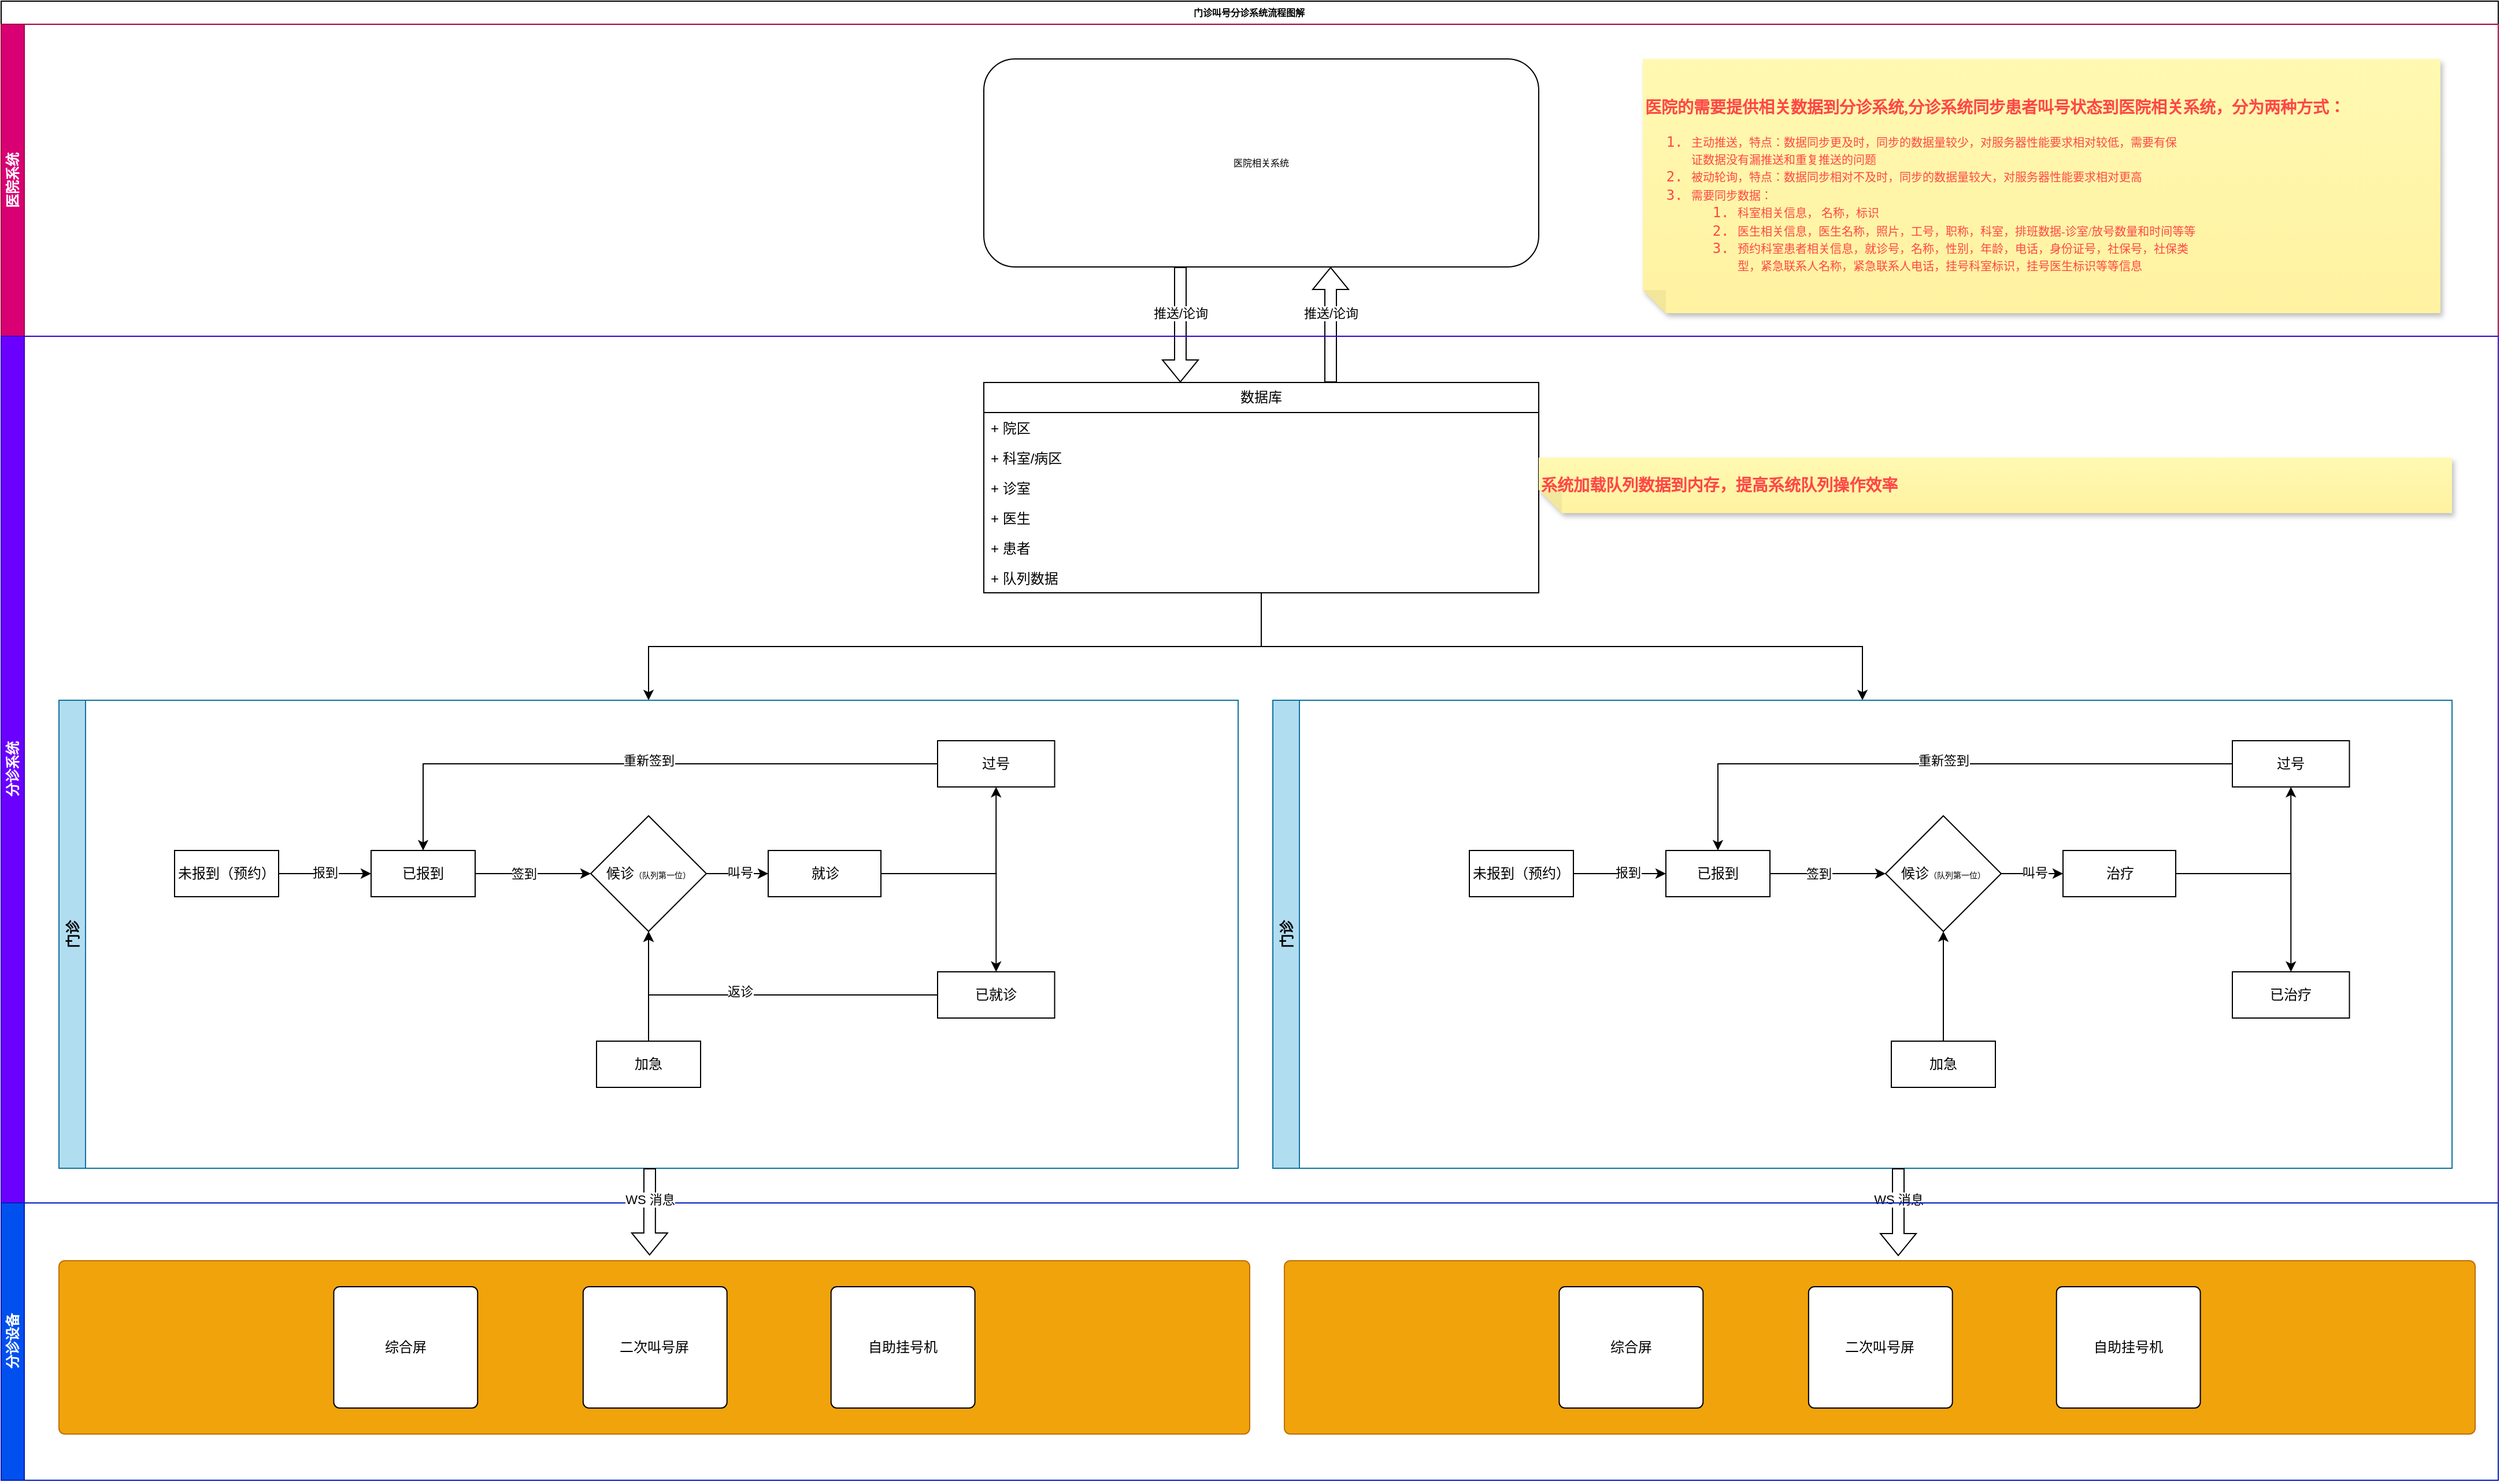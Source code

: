 <mxfile version="21.5.1" type="device">
  <diagram name="Page-1" id="c7488fd3-1785-93aa-aadb-54a6760d102a">
    <mxGraphModel dx="2726" dy="1926" grid="1" gridSize="10" guides="1" tooltips="1" connect="1" arrows="1" fold="1" page="1" pageScale="1" pageWidth="1100" pageHeight="850" background="none" math="0" shadow="0">
      <root>
        <mxCell id="0" />
        <mxCell id="1" parent="0" />
        <mxCell id="2b4e8129b02d487f-1" value="门诊叫号分诊系统流程图解&amp;nbsp;" style="swimlane;html=1;childLayout=stackLayout;horizontal=1;startSize=20;horizontalStack=0;rounded=0;shadow=0;labelBackgroundColor=none;strokeWidth=1;fontFamily=Verdana;fontSize=8;align=center;" parent="1" vertex="1">
          <mxGeometry x="180" y="30" width="2160" height="1280" as="geometry" />
        </mxCell>
        <mxCell id="2b4e8129b02d487f-2" value="医院系统" style="swimlane;html=1;startSize=20;horizontal=0;fillColor=#d80073;fontColor=#ffffff;strokeColor=#A50040;whiteSpace=wrap;labelBorderColor=none;labelBackgroundColor=none;" parent="2b4e8129b02d487f-1" vertex="1">
          <mxGeometry y="20" width="2160" height="270" as="geometry" />
        </mxCell>
        <mxCell id="2b4e8129b02d487f-6" value="医院相关系统" style="rounded=1;whiteSpace=wrap;html=1;shadow=0;labelBackgroundColor=none;strokeWidth=1;fontFamily=Verdana;fontSize=8;align=center;" parent="2b4e8129b02d487f-2" vertex="1">
          <mxGeometry x="850" y="30" width="480" height="180" as="geometry" />
        </mxCell>
        <mxCell id="lxGZiPCWNOR9Ygy1V4rw-2" value="&lt;pre style=&quot;line-height: 120%;&quot;&gt;&lt;h3&gt;&lt;font style=&quot;font-size: 14px;&quot; face=&quot;Tahoma&quot;&gt;医院的需要提供相关数据到分诊系统,分诊系统同步患者叫号状态到医院相关系统，分为两种方式：&lt;/font&gt;&lt;/h3&gt;&lt;ol&gt;&lt;li&gt;&lt;font style=&quot;font-size: 10px;&quot; face=&quot;Tahoma&quot;&gt;主动推送，特点：数据同步更及时，同步的数据量较少，对服务器性能要求相对较低，需要有保&lt;br&gt;证数据没有漏推送和重复推送的问题&lt;/font&gt;&lt;/li&gt;&lt;li&gt;&lt;font style=&quot;font-size: 10px;&quot; face=&quot;Tahoma&quot;&gt;被动轮询，特点：数据同步相对不及时，同步的数据量较大，对服务器性能要求相对更高&lt;/font&gt;&lt;/li&gt;&lt;li&gt;&lt;font style=&quot;font-size: 10px;&quot; face=&quot;Tahoma&quot;&gt;需要同步数据：&lt;/font&gt;&lt;/li&gt;&lt;ol&gt;&lt;li&gt;&lt;font style=&quot;font-size: 10px;&quot; face=&quot;Tahoma&quot;&gt;科室相关信息， 名称，标识&lt;/font&gt;&lt;/li&gt;&lt;li&gt;&lt;font style=&quot;font-size: 10px;&quot; face=&quot;Tahoma&quot;&gt;医生相关信息，医生名称，照片，工号，职称，科室，排班数据-诊室/放号数量和时间等等&lt;/font&gt;&lt;/li&gt;&lt;li&gt;&lt;font face=&quot;Tahoma&quot;&gt;&lt;span style=&quot;font-size: 10px;&quot;&gt;预约科室患者相关信息，就诊号，名称，性别，年龄，电话，身份证号，社保号，社保类&lt;br&gt;型，紧急联系人名称，紧急联系人电话，挂号科室标识，挂号医生标识等等信息&lt;/span&gt;&lt;/font&gt;&lt;/li&gt;&lt;/ol&gt;&lt;/ol&gt;&lt;/pre&gt;" style="shape=note;html=1;backgroundOutline=1;fontColor=#ff4747;darkOpacity=0.05;fillColor=#FFF9B2;strokeColor=none;fillStyle=solid;direction=west;gradientDirection=north;gradientColor=#FFF2A1;shadow=1;size=20;pointerEvents=1;align=left;labelBorderColor=none;labelBackgroundColor=none;whiteSpace=wrap;" parent="2b4e8129b02d487f-2" vertex="1">
          <mxGeometry x="1420" y="30" width="690" height="220" as="geometry" />
        </mxCell>
        <mxCell id="lxGZiPCWNOR9Ygy1V4rw-13" value="" style="endArrow=classic;html=1;rounded=0;exitX=0.25;exitY=1;exitDx=0;exitDy=0;entryX=0.25;entryY=0;entryDx=0;entryDy=0;shape=flexArrow;" parent="2b4e8129b02d487f-2" edge="1">
          <mxGeometry relative="1" as="geometry">
            <mxPoint x="1020" y="210.0" as="sourcePoint" />
            <mxPoint x="1020" y="310.0" as="targetPoint" />
          </mxGeometry>
        </mxCell>
        <mxCell id="lxGZiPCWNOR9Ygy1V4rw-14" value="推送/论询" style="edgeLabel;resizable=0;html=1;align=center;verticalAlign=middle;" parent="lxGZiPCWNOR9Ygy1V4rw-13" connectable="0" vertex="1">
          <mxGeometry relative="1" as="geometry">
            <mxPoint y="-10" as="offset" />
          </mxGeometry>
        </mxCell>
        <mxCell id="lxGZiPCWNOR9Ygy1V4rw-237" value="" style="endArrow=classic;html=1;rounded=0;exitX=0.5;exitY=0;exitDx=0;exitDy=0;shape=flexArrow;entryX=0.5;entryY=1;entryDx=0;entryDy=0;" parent="2b4e8129b02d487f-2" edge="1">
          <mxGeometry relative="1" as="geometry">
            <mxPoint x="1150" y="310.0" as="sourcePoint" />
            <mxPoint x="1150" y="210.0" as="targetPoint" />
          </mxGeometry>
        </mxCell>
        <mxCell id="lxGZiPCWNOR9Ygy1V4rw-238" value="推送/论询" style="edgeLabel;resizable=0;html=1;align=center;verticalAlign=middle;" parent="lxGZiPCWNOR9Ygy1V4rw-237" connectable="0" vertex="1">
          <mxGeometry relative="1" as="geometry">
            <mxPoint y="-10" as="offset" />
          </mxGeometry>
        </mxCell>
        <mxCell id="2b4e8129b02d487f-3" value="分诊系统" style="swimlane;html=1;startSize=20;horizontal=0;fillColor=#6a00ff;fontColor=#ffffff;strokeColor=#3700CC;" parent="2b4e8129b02d487f-1" vertex="1">
          <mxGeometry y="290" width="2160" height="750" as="geometry" />
        </mxCell>
        <mxCell id="lxGZiPCWNOR9Ygy1V4rw-279" style="edgeStyle=orthogonalEdgeStyle;rounded=0;orthogonalLoop=1;jettySize=auto;html=1;entryX=0.5;entryY=0;entryDx=0;entryDy=0;" parent="2b4e8129b02d487f-3" source="lxGZiPCWNOR9Ygy1V4rw-41" target="lxGZiPCWNOR9Ygy1V4rw-245" edge="1">
          <mxGeometry relative="1" as="geometry" />
        </mxCell>
        <mxCell id="lxGZiPCWNOR9Ygy1V4rw-280" style="edgeStyle=orthogonalEdgeStyle;rounded=0;orthogonalLoop=1;jettySize=auto;html=1;entryX=0.5;entryY=0;entryDx=0;entryDy=0;" parent="2b4e8129b02d487f-3" source="lxGZiPCWNOR9Ygy1V4rw-41" target="lxGZiPCWNOR9Ygy1V4rw-278" edge="1">
          <mxGeometry relative="1" as="geometry" />
        </mxCell>
        <mxCell id="lxGZiPCWNOR9Ygy1V4rw-41" value="数据库" style="swimlane;fontStyle=0;childLayout=stackLayout;horizontal=1;startSize=26;fillColor=none;horizontalStack=0;resizeParent=1;resizeParentMax=0;resizeLast=0;collapsible=1;marginBottom=0;whiteSpace=wrap;html=1;" parent="2b4e8129b02d487f-3" vertex="1">
          <mxGeometry x="850" y="40" width="480" height="182" as="geometry">
            <mxRectangle x="40" y="40" width="80" height="30" as="alternateBounds" />
          </mxGeometry>
        </mxCell>
        <mxCell id="lxGZiPCWNOR9Ygy1V4rw-42" value="+&amp;nbsp;院区" style="text;strokeColor=none;fillColor=none;align=left;verticalAlign=top;spacingLeft=4;spacingRight=4;overflow=hidden;rotatable=0;points=[[0,0.5],[1,0.5]];portConstraint=eastwest;whiteSpace=wrap;html=1;" parent="lxGZiPCWNOR9Ygy1V4rw-41" vertex="1">
          <mxGeometry y="26" width="480" height="26" as="geometry" />
        </mxCell>
        <mxCell id="lxGZiPCWNOR9Ygy1V4rw-43" value="+&amp;nbsp;科室/病区" style="text;strokeColor=none;fillColor=none;align=left;verticalAlign=top;spacingLeft=4;spacingRight=4;overflow=hidden;rotatable=0;points=[[0,0.5],[1,0.5]];portConstraint=eastwest;whiteSpace=wrap;html=1;" parent="lxGZiPCWNOR9Ygy1V4rw-41" vertex="1">
          <mxGeometry y="52" width="480" height="26" as="geometry" />
        </mxCell>
        <mxCell id="lxGZiPCWNOR9Ygy1V4rw-51" value="+&amp;nbsp;诊室&lt;br&gt;" style="text;strokeColor=none;fillColor=none;align=left;verticalAlign=top;spacingLeft=4;spacingRight=4;overflow=hidden;rotatable=0;points=[[0,0.5],[1,0.5]];portConstraint=eastwest;whiteSpace=wrap;html=1;" parent="lxGZiPCWNOR9Ygy1V4rw-41" vertex="1">
          <mxGeometry y="78" width="480" height="26" as="geometry" />
        </mxCell>
        <mxCell id="lxGZiPCWNOR9Ygy1V4rw-44" value="+&amp;nbsp;医生" style="text;strokeColor=none;fillColor=none;align=left;verticalAlign=top;spacingLeft=4;spacingRight=4;overflow=hidden;rotatable=0;points=[[0,0.5],[1,0.5]];portConstraint=eastwest;whiteSpace=wrap;html=1;" parent="lxGZiPCWNOR9Ygy1V4rw-41" vertex="1">
          <mxGeometry y="104" width="480" height="26" as="geometry" />
        </mxCell>
        <mxCell id="lxGZiPCWNOR9Ygy1V4rw-52" value="+&amp;nbsp;患者" style="text;strokeColor=none;fillColor=none;align=left;verticalAlign=top;spacingLeft=4;spacingRight=4;overflow=hidden;rotatable=0;points=[[0,0.5],[1,0.5]];portConstraint=eastwest;whiteSpace=wrap;html=1;" parent="lxGZiPCWNOR9Ygy1V4rw-41" vertex="1">
          <mxGeometry y="130" width="480" height="26" as="geometry" />
        </mxCell>
        <mxCell id="lxGZiPCWNOR9Ygy1V4rw-53" value="+&amp;nbsp;队列数据" style="text;strokeColor=none;fillColor=none;align=left;verticalAlign=top;spacingLeft=4;spacingRight=4;overflow=hidden;rotatable=0;points=[[0,0.5],[1,0.5]];portConstraint=eastwest;whiteSpace=wrap;html=1;" parent="lxGZiPCWNOR9Ygy1V4rw-41" vertex="1">
          <mxGeometry y="156" width="480" height="26" as="geometry" />
        </mxCell>
        <mxCell id="lxGZiPCWNOR9Ygy1V4rw-173" value="" style="edgeStyle=orthogonalEdgeStyle;rounded=0;orthogonalLoop=1;jettySize=auto;html=1;" parent="2b4e8129b02d487f-3" source="lxGZiPCWNOR9Ygy1V4rw-167" target="lxGZiPCWNOR9Ygy1V4rw-172" edge="1">
          <mxGeometry relative="1" as="geometry" />
        </mxCell>
        <mxCell id="lxGZiPCWNOR9Ygy1V4rw-180" value="报到" style="edgeLabel;html=1;align=center;verticalAlign=middle;resizable=0;points=[];" parent="lxGZiPCWNOR9Ygy1V4rw-173" vertex="1" connectable="0">
          <mxGeometry x="-0.003" y="1" relative="1" as="geometry">
            <mxPoint as="offset" />
          </mxGeometry>
        </mxCell>
        <mxCell id="lxGZiPCWNOR9Ygy1V4rw-295" value="" style="edgeStyle=orthogonalEdgeStyle;rounded=0;orthogonalLoop=1;jettySize=auto;html=1;entryX=0;entryY=0.5;entryDx=0;entryDy=0;exitX=1;exitY=0.5;exitDx=0;exitDy=0;" parent="lxGZiPCWNOR9Ygy1V4rw-173" source="lxGZiPCWNOR9Ygy1V4rw-305" target="lxGZiPCWNOR9Ygy1V4rw-297" edge="1">
          <mxGeometry relative="1" as="geometry">
            <mxPoint x="1859.997" y="670" as="sourcePoint" />
            <mxPoint x="1971.24" y="750" as="targetPoint" />
          </mxGeometry>
        </mxCell>
        <mxCell id="lxGZiPCWNOR9Ygy1V4rw-296" value="叫号" style="edgeLabel;html=1;align=center;verticalAlign=middle;resizable=0;points=[];" parent="lxGZiPCWNOR9Ygy1V4rw-295" vertex="1" connectable="0">
          <mxGeometry x="0.073" y="1" relative="1" as="geometry">
            <mxPoint as="offset" />
          </mxGeometry>
        </mxCell>
        <mxCell id="lxGZiPCWNOR9Ygy1V4rw-167" value="未报到（预约）" style="rounded=0;whiteSpace=wrap;html=1;" parent="2b4e8129b02d487f-3" vertex="1">
          <mxGeometry x="150" y="445" width="90" height="40" as="geometry" />
        </mxCell>
        <mxCell id="lxGZiPCWNOR9Ygy1V4rw-186" value="" style="edgeStyle=orthogonalEdgeStyle;rounded=0;orthogonalLoop=1;jettySize=auto;html=1;" parent="2b4e8129b02d487f-3" source="lxGZiPCWNOR9Ygy1V4rw-172" target="lxGZiPCWNOR9Ygy1V4rw-185" edge="1">
          <mxGeometry relative="1" as="geometry" />
        </mxCell>
        <mxCell id="lxGZiPCWNOR9Ygy1V4rw-187" value="签到" style="edgeLabel;html=1;align=center;verticalAlign=middle;resizable=0;points=[];" parent="lxGZiPCWNOR9Ygy1V4rw-186" vertex="1" connectable="0">
          <mxGeometry x="-0.161" relative="1" as="geometry">
            <mxPoint as="offset" />
          </mxGeometry>
        </mxCell>
        <mxCell id="lxGZiPCWNOR9Ygy1V4rw-172" value="已报到" style="rounded=0;whiteSpace=wrap;html=1;" parent="2b4e8129b02d487f-3" vertex="1">
          <mxGeometry x="320" y="445" width="90" height="40" as="geometry" />
        </mxCell>
        <mxCell id="lxGZiPCWNOR9Ygy1V4rw-179" value="" style="edgeStyle=orthogonalEdgeStyle;rounded=0;orthogonalLoop=1;jettySize=auto;html=1;entryX=0;entryY=0.5;entryDx=0;entryDy=0;exitX=1;exitY=0.5;exitDx=0;exitDy=0;" parent="2b4e8129b02d487f-3" source="lxGZiPCWNOR9Ygy1V4rw-185" target="lxGZiPCWNOR9Ygy1V4rw-178" edge="1">
          <mxGeometry relative="1" as="geometry">
            <mxPoint x="559.997" y="350" as="sourcePoint" />
            <mxPoint x="671.24" y="430" as="targetPoint" />
          </mxGeometry>
        </mxCell>
        <mxCell id="lxGZiPCWNOR9Ygy1V4rw-183" value="叫号" style="edgeLabel;html=1;align=center;verticalAlign=middle;resizable=0;points=[];" parent="lxGZiPCWNOR9Ygy1V4rw-179" vertex="1" connectable="0">
          <mxGeometry x="0.073" y="1" relative="1" as="geometry">
            <mxPoint as="offset" />
          </mxGeometry>
        </mxCell>
        <mxCell id="lxGZiPCWNOR9Ygy1V4rw-191" value="" style="edgeStyle=orthogonalEdgeStyle;rounded=0;orthogonalLoop=1;jettySize=auto;html=1;" parent="2b4e8129b02d487f-3" source="lxGZiPCWNOR9Ygy1V4rw-178" target="lxGZiPCWNOR9Ygy1V4rw-190" edge="1">
          <mxGeometry relative="1" as="geometry" />
        </mxCell>
        <mxCell id="lxGZiPCWNOR9Ygy1V4rw-241" style="edgeStyle=orthogonalEdgeStyle;rounded=0;orthogonalLoop=1;jettySize=auto;html=1;entryX=0.5;entryY=1;entryDx=0;entryDy=0;" parent="2b4e8129b02d487f-3" source="lxGZiPCWNOR9Ygy1V4rw-178" target="lxGZiPCWNOR9Ygy1V4rw-240" edge="1">
          <mxGeometry relative="1" as="geometry" />
        </mxCell>
        <mxCell id="lxGZiPCWNOR9Ygy1V4rw-178" value="就诊" style="whiteSpace=wrap;html=1;rounded=0;" parent="2b4e8129b02d487f-3" vertex="1">
          <mxGeometry x="663.5" y="445" width="97.5" height="40" as="geometry" />
        </mxCell>
        <mxCell id="lxGZiPCWNOR9Ygy1V4rw-185" value="候诊&lt;font style=&quot;border-color: var(--border-color); font-size: 7px;&quot;&gt;（队列第一位）&lt;/font&gt;" style="rhombus;whiteSpace=wrap;html=1;rounded=0;" parent="2b4e8129b02d487f-3" vertex="1">
          <mxGeometry x="510" y="415" width="100" height="100" as="geometry" />
        </mxCell>
        <mxCell id="lxGZiPCWNOR9Ygy1V4rw-192" style="edgeStyle=orthogonalEdgeStyle;rounded=0;orthogonalLoop=1;jettySize=auto;html=1;entryX=0.5;entryY=1;entryDx=0;entryDy=0;" parent="2b4e8129b02d487f-3" source="lxGZiPCWNOR9Ygy1V4rw-190" target="lxGZiPCWNOR9Ygy1V4rw-185" edge="1">
          <mxGeometry relative="1" as="geometry">
            <Array as="points">
              <mxPoint x="830" y="570" />
              <mxPoint x="560" y="570" />
            </Array>
          </mxGeometry>
        </mxCell>
        <mxCell id="lxGZiPCWNOR9Ygy1V4rw-195" value="返诊" style="edgeLabel;html=1;align=center;verticalAlign=middle;resizable=0;points=[];" parent="lxGZiPCWNOR9Ygy1V4rw-192" vertex="1" connectable="0">
          <mxGeometry x="0.124" y="-3" relative="1" as="geometry">
            <mxPoint as="offset" />
          </mxGeometry>
        </mxCell>
        <mxCell id="lxGZiPCWNOR9Ygy1V4rw-190" value="已就诊" style="whiteSpace=wrap;html=1;rounded=0;" parent="2b4e8129b02d487f-3" vertex="1">
          <mxGeometry x="810" y="550" width="101.25" height="40" as="geometry" />
        </mxCell>
        <mxCell id="lxGZiPCWNOR9Ygy1V4rw-228" value="" style="edgeStyle=orthogonalEdgeStyle;rounded=0;orthogonalLoop=1;jettySize=auto;html=1;" parent="2b4e8129b02d487f-3" source="lxGZiPCWNOR9Ygy1V4rw-225" target="lxGZiPCWNOR9Ygy1V4rw-185" edge="1">
          <mxGeometry relative="1" as="geometry" />
        </mxCell>
        <mxCell id="lxGZiPCWNOR9Ygy1V4rw-225" value="加急" style="rounded=0;whiteSpace=wrap;html=1;" parent="2b4e8129b02d487f-3" vertex="1">
          <mxGeometry x="515" y="610" width="90" height="40" as="geometry" />
        </mxCell>
        <mxCell id="lxGZiPCWNOR9Ygy1V4rw-239" value="&lt;pre style=&quot;line-height: 120%;&quot;&gt;&lt;h3&gt;系统加载队列数据到内存，提高系统队列操作效率&lt;/h3&gt;&lt;/pre&gt;" style="shape=note;html=1;backgroundOutline=1;fontColor=#ff4747;darkOpacity=0.05;fillColor=#FFF9B2;strokeColor=none;fillStyle=solid;direction=west;gradientDirection=north;gradientColor=#FFF2A1;shadow=1;size=20;pointerEvents=1;align=left;labelBorderColor=none;labelBackgroundColor=none;whiteSpace=wrap;" parent="2b4e8129b02d487f-3" vertex="1">
          <mxGeometry x="1330" y="105" width="790" height="48" as="geometry" />
        </mxCell>
        <mxCell id="lxGZiPCWNOR9Ygy1V4rw-242" style="edgeStyle=orthogonalEdgeStyle;rounded=0;orthogonalLoop=1;jettySize=auto;html=1;entryX=0.5;entryY=0;entryDx=0;entryDy=0;" parent="2b4e8129b02d487f-3" source="lxGZiPCWNOR9Ygy1V4rw-240" target="lxGZiPCWNOR9Ygy1V4rw-172" edge="1">
          <mxGeometry relative="1" as="geometry">
            <mxPoint x="560" y="370" as="targetPoint" />
            <Array as="points">
              <mxPoint x="365" y="370" />
            </Array>
          </mxGeometry>
        </mxCell>
        <mxCell id="lxGZiPCWNOR9Ygy1V4rw-243" value="重新签到" style="edgeLabel;html=1;align=center;verticalAlign=middle;resizable=0;points=[];" parent="lxGZiPCWNOR9Ygy1V4rw-242" vertex="1" connectable="0">
          <mxGeometry x="-0.032" y="-3" relative="1" as="geometry">
            <mxPoint x="1" as="offset" />
          </mxGeometry>
        </mxCell>
        <mxCell id="lxGZiPCWNOR9Ygy1V4rw-240" value="过号" style="whiteSpace=wrap;html=1;rounded=0;" parent="2b4e8129b02d487f-3" vertex="1">
          <mxGeometry x="810" y="350" width="101.25" height="40" as="geometry" />
        </mxCell>
        <mxCell id="lxGZiPCWNOR9Ygy1V4rw-245" value="门诊" style="swimlane;horizontal=0;whiteSpace=wrap;html=1;fillColor=#b1ddf0;strokeColor=#10739e;" parent="2b4e8129b02d487f-3" vertex="1">
          <mxGeometry x="50" y="315" width="1020" height="405" as="geometry" />
        </mxCell>
        <mxCell id="lxGZiPCWNOR9Ygy1V4rw-278" value="门诊" style="swimlane;horizontal=0;whiteSpace=wrap;html=1;fillColor=#b1ddf0;strokeColor=#10739e;" parent="2b4e8129b02d487f-3" vertex="1">
          <mxGeometry x="1100" y="315" width="1020" height="405" as="geometry" />
        </mxCell>
        <mxCell id="QrbaOr57LtG43BCPD-Ri-7" value="" style="endArrow=classic;html=1;rounded=0;entryX=0.992;entryY=-0.03;entryDx=0;entryDy=0;entryPerimeter=0;shape=flexArrow;" edge="1" parent="2b4e8129b02d487f-3">
          <mxGeometry y="1040" relative="1" as="geometry">
            <mxPoint x="1641" y="720" as="sourcePoint" />
            <mxPoint x="1641" y="796" as="targetPoint" />
          </mxGeometry>
        </mxCell>
        <mxCell id="QrbaOr57LtG43BCPD-Ri-8" value="WS 消息" style="edgeLabel;html=1;align=center;verticalAlign=middle;resizable=0;points=[];" vertex="1" connectable="0" parent="QrbaOr57LtG43BCPD-Ri-7">
          <mxGeometry x="-0.298" relative="1" as="geometry">
            <mxPoint as="offset" />
          </mxGeometry>
        </mxCell>
        <mxCell id="2b4e8129b02d487f-4" value="分诊设备" style="swimlane;html=1;startSize=20;horizontal=0;fillColor=#0050ef;fontColor=#ffffff;strokeColor=#001DBC;" parent="2b4e8129b02d487f-1" vertex="1">
          <mxGeometry y="1040" width="2160" height="240" as="geometry" />
        </mxCell>
        <mxCell id="lxGZiPCWNOR9Ygy1V4rw-21" value="" style="rounded=1;absoluteArcSize=1;html=1;arcSize=10;fillColor=#f0a30a;fontColor=#000000;strokeColor=#BD7000;" parent="2b4e8129b02d487f-4" vertex="1">
          <mxGeometry x="50" y="50" width="1030" height="150" as="geometry" />
        </mxCell>
        <mxCell id="lxGZiPCWNOR9Ygy1V4rw-22" value="" style="html=1;shape=mxgraph.er.anchor;whiteSpace=wrap;" parent="lxGZiPCWNOR9Ygy1V4rw-21" vertex="1">
          <mxGeometry width="515" height="150" as="geometry" />
        </mxCell>
        <mxCell id="lxGZiPCWNOR9Ygy1V4rw-27" value="" style="group" parent="lxGZiPCWNOR9Ygy1V4rw-21" vertex="1" connectable="0">
          <mxGeometry x="219.93" y="7.5" width="590.139" height="135" as="geometry" />
        </mxCell>
        <mxCell id="lxGZiPCWNOR9Ygy1V4rw-23" value="综合屏" style="rounded=1;absoluteArcSize=1;html=1;arcSize=10;whiteSpace=wrap;points=[];" parent="lxGZiPCWNOR9Ygy1V4rw-27" vertex="1">
          <mxGeometry x="17.78" y="15" width="124.43" height="105" as="geometry" />
        </mxCell>
        <mxCell id="lxGZiPCWNOR9Ygy1V4rw-24" value="二次叫号屏" style="rounded=1;absoluteArcSize=1;html=1;arcSize=10;whiteSpace=wrap;points=[];" parent="lxGZiPCWNOR9Ygy1V4rw-27" vertex="1">
          <mxGeometry x="233.49" y="15" width="124.43" height="105" as="geometry" />
        </mxCell>
        <mxCell id="lxGZiPCWNOR9Ygy1V4rw-25" value="自助挂号机" style="rounded=1;absoluteArcSize=1;html=1;arcSize=10;whiteSpace=wrap;points=[];" parent="lxGZiPCWNOR9Ygy1V4rw-27" vertex="1">
          <mxGeometry x="447.93" y="15" width="124.43" height="105" as="geometry" />
        </mxCell>
        <mxCell id="QrbaOr57LtG43BCPD-Ri-1" value="" style="rounded=1;absoluteArcSize=1;html=1;arcSize=10;fillColor=#f0a30a;fontColor=#000000;strokeColor=#BD7000;" vertex="1" parent="2b4e8129b02d487f-4">
          <mxGeometry x="1110" y="50" width="1030" height="150" as="geometry" />
        </mxCell>
        <mxCell id="QrbaOr57LtG43BCPD-Ri-2" value="" style="html=1;shape=mxgraph.er.anchor;whiteSpace=wrap;" vertex="1" parent="QrbaOr57LtG43BCPD-Ri-1">
          <mxGeometry width="515" height="150" as="geometry" />
        </mxCell>
        <mxCell id="QrbaOr57LtG43BCPD-Ri-3" value="" style="group" vertex="1" connectable="0" parent="QrbaOr57LtG43BCPD-Ri-1">
          <mxGeometry x="219.93" y="7.5" width="590.139" height="135" as="geometry" />
        </mxCell>
        <mxCell id="QrbaOr57LtG43BCPD-Ri-4" value="综合屏" style="rounded=1;absoluteArcSize=1;html=1;arcSize=10;whiteSpace=wrap;points=[];" vertex="1" parent="QrbaOr57LtG43BCPD-Ri-3">
          <mxGeometry x="17.78" y="15" width="124.43" height="105" as="geometry" />
        </mxCell>
        <mxCell id="QrbaOr57LtG43BCPD-Ri-5" value="二次叫号屏" style="rounded=1;absoluteArcSize=1;html=1;arcSize=10;whiteSpace=wrap;points=[];" vertex="1" parent="QrbaOr57LtG43BCPD-Ri-3">
          <mxGeometry x="233.49" y="15" width="124.43" height="105" as="geometry" />
        </mxCell>
        <mxCell id="QrbaOr57LtG43BCPD-Ri-6" value="自助挂号机" style="rounded=1;absoluteArcSize=1;html=1;arcSize=10;whiteSpace=wrap;points=[];" vertex="1" parent="QrbaOr57LtG43BCPD-Ri-3">
          <mxGeometry x="447.93" y="15" width="124.43" height="105" as="geometry" />
        </mxCell>
        <mxCell id="lxGZiPCWNOR9Ygy1V4rw-229" value="" style="endArrow=classic;html=1;rounded=0;entryX=0.992;entryY=-0.03;entryDx=0;entryDy=0;entryPerimeter=0;shape=flexArrow;" parent="2b4e8129b02d487f-1" target="lxGZiPCWNOR9Ygy1V4rw-22" edge="1">
          <mxGeometry relative="1" as="geometry">
            <mxPoint x="561" y="1010" as="sourcePoint" />
            <mxPoint x="250" y="1340" as="targetPoint" />
          </mxGeometry>
        </mxCell>
        <mxCell id="lxGZiPCWNOR9Ygy1V4rw-234" value="WS 消息" style="edgeLabel;html=1;align=center;verticalAlign=middle;resizable=0;points=[];" parent="lxGZiPCWNOR9Ygy1V4rw-229" vertex="1" connectable="0">
          <mxGeometry x="-0.298" relative="1" as="geometry">
            <mxPoint as="offset" />
          </mxGeometry>
        </mxCell>
        <mxCell id="lxGZiPCWNOR9Ygy1V4rw-306" value="" style="edgeStyle=orthogonalEdgeStyle;rounded=0;orthogonalLoop=1;jettySize=auto;html=1;" parent="1" source="lxGZiPCWNOR9Ygy1V4rw-289" target="lxGZiPCWNOR9Ygy1V4rw-290" edge="1">
          <mxGeometry relative="1" as="geometry" />
        </mxCell>
        <mxCell id="lxGZiPCWNOR9Ygy1V4rw-307" value="报到" style="edgeLabel;html=1;align=center;verticalAlign=middle;resizable=0;points=[];" parent="lxGZiPCWNOR9Ygy1V4rw-306" vertex="1" connectable="0">
          <mxGeometry x="0.167" y="1" relative="1" as="geometry">
            <mxPoint as="offset" />
          </mxGeometry>
        </mxCell>
        <mxCell id="lxGZiPCWNOR9Ygy1V4rw-289" value="未报到（预约）" style="rounded=0;whiteSpace=wrap;html=1;" parent="1" vertex="1">
          <mxGeometry x="1450" y="765" width="90" height="40" as="geometry" />
        </mxCell>
        <mxCell id="lxGZiPCWNOR9Ygy1V4rw-290" value="已报到" style="rounded=0;whiteSpace=wrap;html=1;" parent="1" vertex="1">
          <mxGeometry x="1620" y="765" width="90" height="40" as="geometry" />
        </mxCell>
        <mxCell id="lxGZiPCWNOR9Ygy1V4rw-291" style="edgeStyle=orthogonalEdgeStyle;rounded=0;orthogonalLoop=1;jettySize=auto;html=1;entryX=0.5;entryY=0;entryDx=0;entryDy=0;" parent="1" source="lxGZiPCWNOR9Ygy1V4rw-298" target="lxGZiPCWNOR9Ygy1V4rw-290" edge="1">
          <mxGeometry relative="1" as="geometry">
            <mxPoint x="1860" y="690" as="targetPoint" />
            <Array as="points">
              <mxPoint x="1665" y="690" />
            </Array>
          </mxGeometry>
        </mxCell>
        <mxCell id="lxGZiPCWNOR9Ygy1V4rw-292" value="重新签到" style="edgeLabel;html=1;align=center;verticalAlign=middle;resizable=0;points=[];" parent="lxGZiPCWNOR9Ygy1V4rw-291" vertex="1" connectable="0">
          <mxGeometry x="-0.032" y="-3" relative="1" as="geometry">
            <mxPoint x="1" as="offset" />
          </mxGeometry>
        </mxCell>
        <mxCell id="lxGZiPCWNOR9Ygy1V4rw-293" value="" style="edgeStyle=orthogonalEdgeStyle;rounded=0;orthogonalLoop=1;jettySize=auto;html=1;" parent="1" source="lxGZiPCWNOR9Ygy1V4rw-290" target="lxGZiPCWNOR9Ygy1V4rw-305" edge="1">
          <mxGeometry relative="1" as="geometry" />
        </mxCell>
        <mxCell id="lxGZiPCWNOR9Ygy1V4rw-294" value="签到" style="edgeLabel;html=1;align=center;verticalAlign=middle;resizable=0;points=[];" parent="lxGZiPCWNOR9Ygy1V4rw-293" vertex="1" connectable="0">
          <mxGeometry x="-0.161" relative="1" as="geometry">
            <mxPoint as="offset" />
          </mxGeometry>
        </mxCell>
        <mxCell id="lxGZiPCWNOR9Ygy1V4rw-308" style="edgeStyle=orthogonalEdgeStyle;rounded=0;orthogonalLoop=1;jettySize=auto;html=1;" parent="1" source="lxGZiPCWNOR9Ygy1V4rw-297" target="lxGZiPCWNOR9Ygy1V4rw-299" edge="1">
          <mxGeometry relative="1" as="geometry" />
        </mxCell>
        <mxCell id="lxGZiPCWNOR9Ygy1V4rw-297" value="治疗" style="whiteSpace=wrap;html=1;rounded=0;" parent="1" vertex="1">
          <mxGeometry x="1963.5" y="765" width="97.5" height="40" as="geometry" />
        </mxCell>
        <mxCell id="lxGZiPCWNOR9Ygy1V4rw-298" value="过号" style="whiteSpace=wrap;html=1;rounded=0;" parent="1" vertex="1">
          <mxGeometry x="2110" y="670" width="101.25" height="40" as="geometry" />
        </mxCell>
        <mxCell id="lxGZiPCWNOR9Ygy1V4rw-299" value="已治疗" style="whiteSpace=wrap;html=1;rounded=0;" parent="1" vertex="1">
          <mxGeometry x="2110" y="870" width="101.25" height="40" as="geometry" />
        </mxCell>
        <mxCell id="lxGZiPCWNOR9Ygy1V4rw-300" style="edgeStyle=orthogonalEdgeStyle;rounded=0;orthogonalLoop=1;jettySize=auto;html=1;entryX=0.5;entryY=1;entryDx=0;entryDy=0;" parent="1" source="lxGZiPCWNOR9Ygy1V4rw-297" target="lxGZiPCWNOR9Ygy1V4rw-298" edge="1">
          <mxGeometry relative="1" as="geometry" />
        </mxCell>
        <mxCell id="lxGZiPCWNOR9Ygy1V4rw-301" value="加急" style="rounded=0;whiteSpace=wrap;html=1;" parent="1" vertex="1">
          <mxGeometry x="1815" y="930" width="90" height="40" as="geometry" />
        </mxCell>
        <mxCell id="lxGZiPCWNOR9Ygy1V4rw-304" value="" style="edgeStyle=orthogonalEdgeStyle;rounded=0;orthogonalLoop=1;jettySize=auto;html=1;" parent="1" source="lxGZiPCWNOR9Ygy1V4rw-301" target="lxGZiPCWNOR9Ygy1V4rw-305" edge="1">
          <mxGeometry relative="1" as="geometry" />
        </mxCell>
        <mxCell id="lxGZiPCWNOR9Ygy1V4rw-305" value="候诊&lt;font style=&quot;border-color: var(--border-color); font-size: 7px;&quot;&gt;（队列第一位）&lt;/font&gt;" style="rhombus;whiteSpace=wrap;html=1;rounded=0;" parent="1" vertex="1">
          <mxGeometry x="1810" y="735" width="100" height="100" as="geometry" />
        </mxCell>
      </root>
    </mxGraphModel>
  </diagram>
</mxfile>
